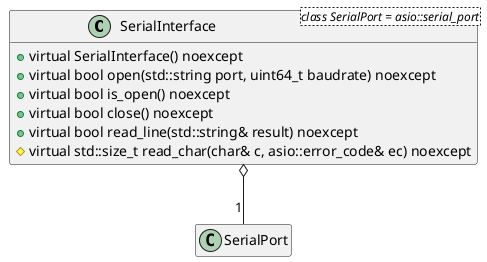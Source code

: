 @startuml SerialInterface
hide empty members
class SerialInterface<class SerialPort = asio::serial_port>
{
    + virtual SerialInterface() noexcept
    + virtual bool open(std::string port, uint64_t baudrate) noexcept
    + virtual bool is_open() noexcept
    + virtual bool close() noexcept
    + virtual bool read_line(std::string& result) noexcept
    # virtual std::size_t read_char(char& c, asio::error_code& ec) noexcept
}

class SerialPort

SerialInterface o-- "1" SerialPort
@enduml
